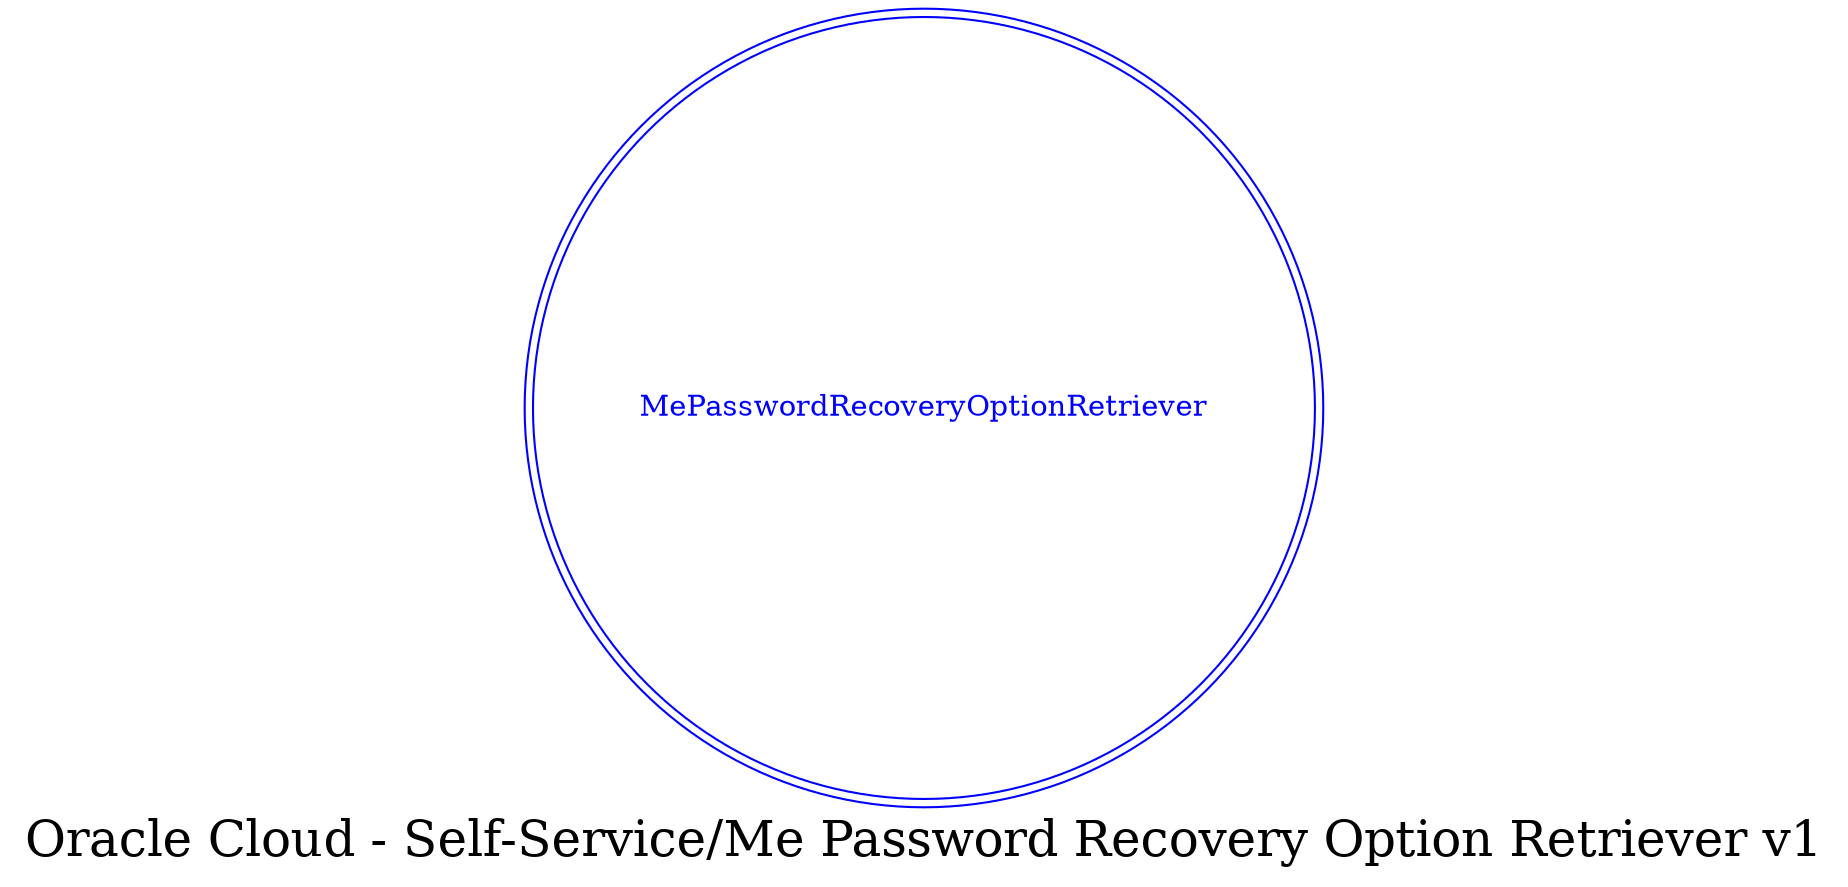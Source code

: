 digraph LexiconGraph {
graph[label="Oracle Cloud - Self-Service/Me Password Recovery Option Retriever v1", fontsize=24]
splines=true
"MePasswordRecoveryOptionRetriever" [color=blue, fontcolor=blue, shape=doublecircle]
}
